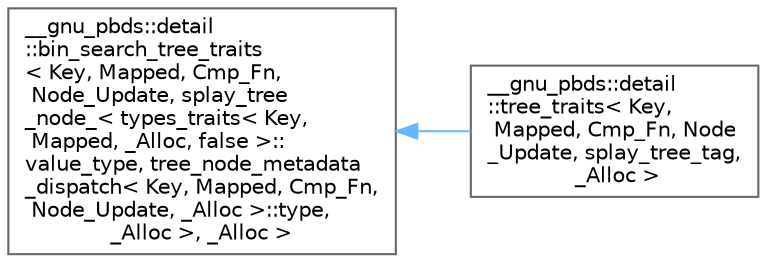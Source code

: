 digraph "Graphical Class Hierarchy"
{
 // LATEX_PDF_SIZE
  bgcolor="transparent";
  edge [fontname=Helvetica,fontsize=10,labelfontname=Helvetica,labelfontsize=10];
  node [fontname=Helvetica,fontsize=10,shape=box,height=0.2,width=0.4];
  rankdir="LR";
  Node0 [id="Node000000",label="__gnu_pbds::detail\l::bin_search_tree_traits\l\< Key, Mapped, Cmp_Fn,\l Node_Update, splay_tree\l_node_\< types_traits\< Key,\l Mapped, _Alloc, false \>::\lvalue_type, tree_node_metadata\l_dispatch\< Key, Mapped, Cmp_Fn,\l Node_Update, _Alloc \>::type, \l_Alloc \>, _Alloc \>",height=0.2,width=0.4,color="grey40", fillcolor="white", style="filled",URL="$struct____gnu__pbds_1_1detail_1_1bin__search__tree__traits.html",tooltip=" "];
  Node0 -> Node1 [id="edge77_Node000000_Node000001",dir="back",color="steelblue1",style="solid",tooltip=" "];
  Node1 [id="Node000001",label="__gnu_pbds::detail\l::tree_traits\< Key,\l Mapped, Cmp_Fn, Node\l_Update, splay_tree_tag,\l _Alloc \>",height=0.2,width=0.4,color="grey40", fillcolor="white", style="filled",URL="$struct____gnu__pbds_1_1detail_1_1tree__traits_3_01_key_00_01_mapped_00_01_cmp___fn_00_01_node___26b21387ed160cceb1091d3889e53d96.html",tooltip=" "];
}
